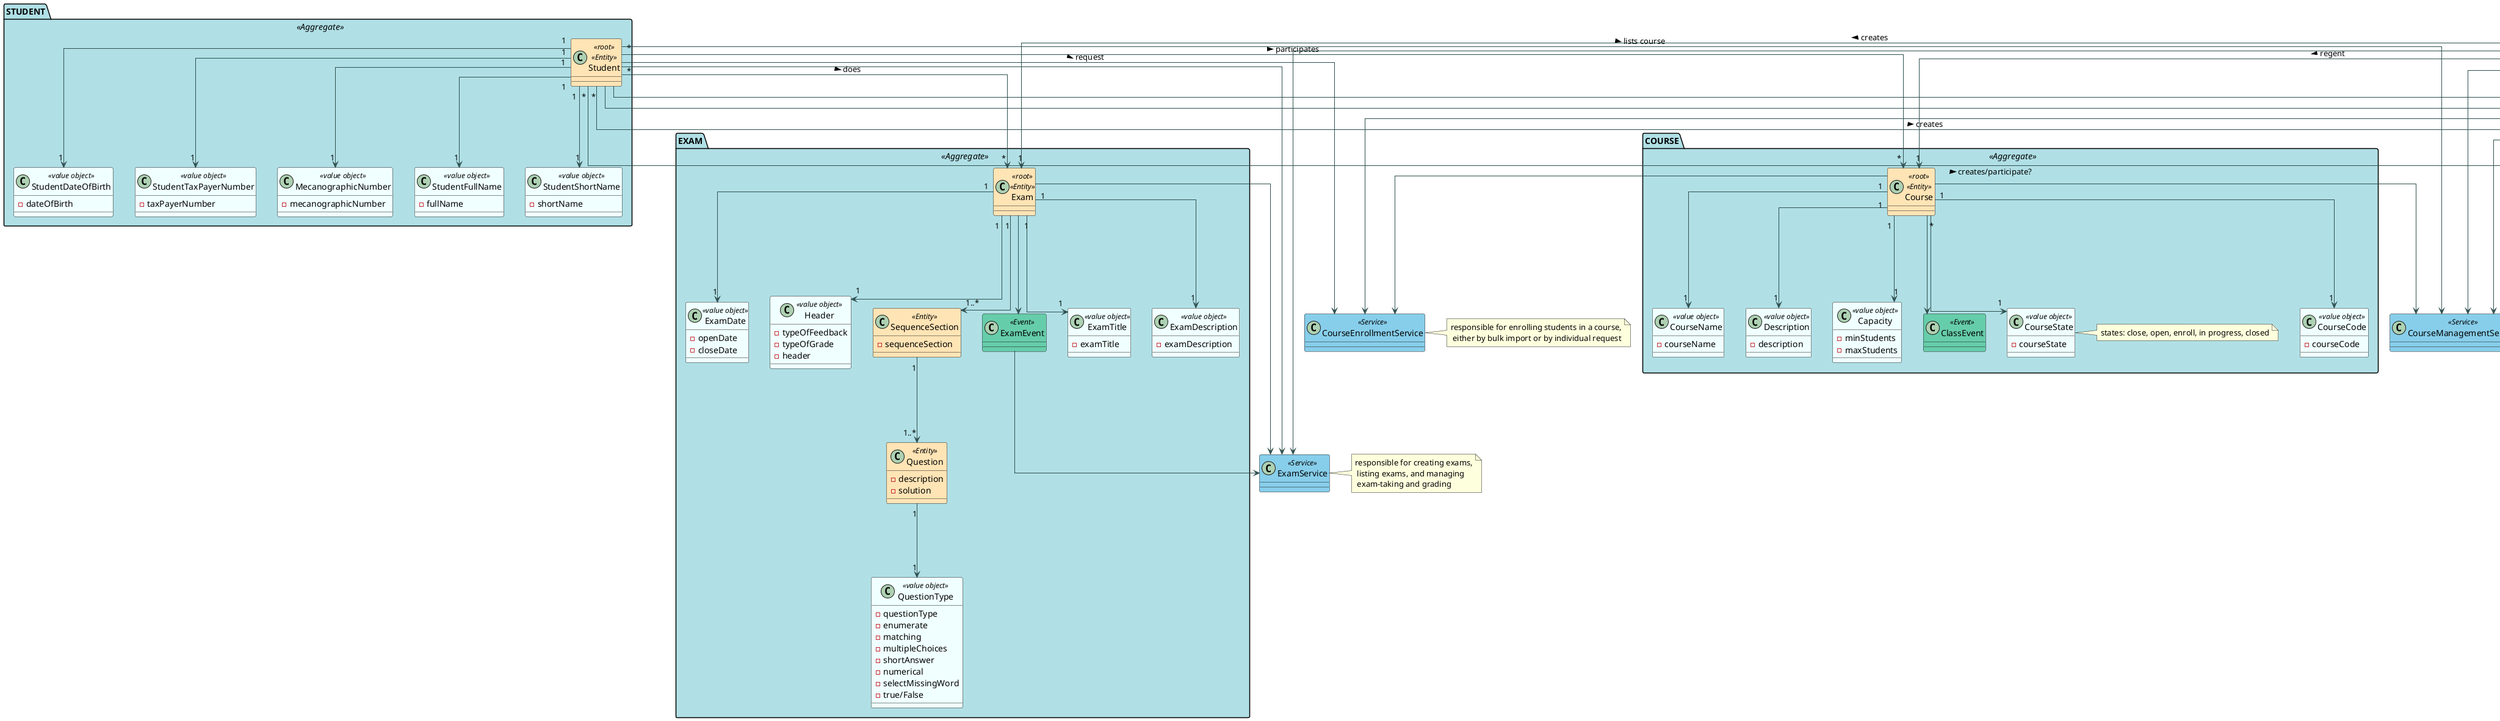 @startuml

skinparam linetype ortho
skinparam Shadowing False
'hide empty members
'left to right direction

skinparam class {
    BackgroundColor<<Entity>> Moccasin
    BackgroundColor<<value object>> Azure
    BackgroundColor<<Event>> MediumAquaMarine
    BackgroundColor<<Service>> SkyBlue
    ArrowColor DarkSlateGrey
}

skinparam package {
    BackgroundColor PowderBlue
}

'TALVEZ APAGAR O PACKAGE USER OU CORRIGIR PELO CODIGO
' ############## USERS ##############

/'class User{
    - email
    - fullName
    - shortName
    - pwd
    - name??
    - dateOfBirth
    - taxPayerNumber
}

class Student{ -mecanographicNumber}
class Teacher{ - acronimo}
class Manager{ - managerId?? }

'/
/'
package USER <<Aggregate>> {

    class User <<root>> <<Entity>>

    class Password <<value object>> {
            -password
        }

    class Role <<value object>> {
        -description
        -function
    }

    note right : A User can be a Student, Teacher, \nManager.
}

' ############## USERS ##############

User "1" ---down> "1" FullName
User "1" ---down> "1" ShortName
User "1" ---down> "1" DateOfBirth
User "1" ---down> "1" TaxPayerNumber
User "1" ---down> "1" Password
User "*" ---down> "*"Role

'/

' ############## COURSE ##############

/'
    class Course{
        - courseId @Id??
        - courseName
        - Collections<> Teacher:regent
        - description
        - minStudents
        - maxStudents
    }
'/

package COURSE <<Aggregate>> {

    /'FALTA VER COMO ADICIONAR ISTO

    - Collections<> Teacher:regent
    '/

    class Course <<root>> <<Entity>>

    class CourseCode <<value object>>{
        -courseCode
    }

    class CourseName <<value object>> {
        -courseName
    }

    class Description <<value object>> {
            -description
        }

    class CourseState <<value object>>{
        -courseState
    }

    note right: states: close, open, enroll, in progress, closed

    class Capacity <<value object>> {
            -minStudents
            -maxStudents
        }

    class ClassEvent <<Event>>

    }

' ############## COURSE ##############

Course "1" ---down> "1" CourseCode
Course "1" ---down> "1" CourseName
Course "*" ---down> "1" CourseState
Course "1" ---down> "1" Description
Course "1" ---down> "1" Capacity



' ############## EXAMS ##############

/'class Exam{
      - title
      - description


      - Course: course??
      - openDate
      - closeDate

      - header
      - sequenceSection
      - questionTypes
  }'/

/'class QuestionTypes{
      - enumerate
      - matching
      - multipleChoices
      - shortAnswer
      - numerical
      - selectMissingWord
      - true/False
  }'/


package EXAM <<Aggregate>> {

    /'FALTA VER COMO ADICIONAR ISTO
        -Course: course?? '/

    class Exam <<root>> <<Entity>>

    class ExamTitle <<value object>> {
        -examTitle
    }

    class ExamDescription <<value object>> {
            -examDescription
        }

    class ExamDate <<value object>> {
                -openDate
                -closeDate
            }

    class Header <<value object>> {
    'talvez criar uma entidade aqui com os types?
        -typeOfFeedback
        -typeOfGrade
        -header
    }

    class SequenceSection <<Entity>> {
            -sequenceSection

        }

    class Question <<Entity>> {
            -description
            -solution
    }

    class QuestionType <<value object>> {
            -questionType
            - enumerate
            - matching
            - multipleChoices
            - shortAnswer
            - numerical
            - selectMissingWord
            - true/False
        }

    class ExamEvent <<Event>>
}

' ############## EXAMS ##############

Exam "1" ---down> "1" ExamTitle
Exam "1" ---down> "1" ExamDescription
Exam "1" ---down> "1" ExamDate
Exam "1" ---down> "1" Header
Exam "1" ---down> "1..*" SequenceSection
SequenceSection "1" ---down> "1..*" Question
Question "1" ---down> "1" QuestionType



' ############## BOARD ##############

/'class Board{
    - Student:admin
    - Collection:usersInvited
    - historyUpdates
    - rows/columns property file
}

class PostIt{
    - postItId
    - text
}

'/

package BOARD <<Aggregate>> {

    class Board <<root>> <<Entity>>

    note right: colunas e linhas titulo?

    class BoardTitle <<value object>>{
        -boardTitle
    }

    class Cell <<value object>>{
    }



    class HistoryUpdate <<value object>> {
        -historyUpdate
    }

    class PostIt <<value object>> {
        - postItId
        - typeOfContent
    }

    note right: Image or text

}

' ############## BOARD ##############

Board "1" ---down> "*" HistoryUpdate
Board "1" ---down> "1" BoardTitle
Board "1" ---down> "1..*" Cell : contains >
Cell "1"  ---down> "0..1" PostIt : contains >


' ############## MEETING ##############

/'
class Meeting{
    -time
    -duration
    -User:admin
    -Collection:usersInvited
}'/

package MEETING <<Aggregate>> {

    /'FALTA VER COMO ADICIONAR ISTO
             -User:admin
             -Collection:usersInvited '/

    class Meeting <<root>> <<Entity>>

    class MeetingInfo <<Entity>>{
        -admin
        -Collection: usersInvited
    }

    class Time <<value object>> {
        -time
    }

    class Duration <<value object>> {
            -duration
        }

    class MeetingEvent <<Event>>
}

Meeting "1" ---down> "1" Time
Meeting "1" ---down> "1" Duration
Meeting "1" ---down> "1" MeetingInfo


' ############## STUDENT ##############

package STUDENT <<Aggregate>> {

    class Student <<root>> <<Entity>>

    class MecanographicNumber <<value object>> {
        -mecanographicNumber
    }

    class StudentFullName <<value object>> {
            -fullName
        }

        class StudentShortName <<value object>> {
           -shortName
        }

        class StudentDateOfBirth <<value object>> {
             -dateOfBirth
       }

       class StudentTaxPayerNumber <<value object>> {
             -taxPayerNumber
       }
}

Student "1" ---down> "1" MecanographicNumber
Student "1" ---down> "1" StudentFullName
Student "1" ---down> "1" StudentShortName
Student "1" ---down> "1" StudentDateOfBirth
Student "1" ---down> "1" StudentTaxPayerNumber


' ############## TEACHER ##############

package TEACHER <<Aggregate>> {

    class Teacher <<root>> <<Entity>>

    class Acrimony <<value object>> {
        -acrimony
    }

    class TeacherFullName <<value object>> {
        -fullName
    }

    class TeacherShortName <<value object>> {
       -shortName
    }

    class TeacherDateOfBirth <<value object>> {
         -dateOfBirth
   }

   class TeacherTaxPayerNumber <<value object>> {
         -taxPayerNumber
   }

}

Teacher "1" ---down> "1" Acrimony
Teacher "1" ---down> "1" TeacherFullName
Teacher "1" ---down> "1" TeacherShortName
Teacher "1" ---down> "1" TeacherDateOfBirth
Teacher "1" ---down> "1" TeacherTaxPayerNumber


' ############## MANAGER ##############
'NAO FAZ SENTIDO A CENA DE MANAGERID
package MANAGER <<Aggregate>> {

    class Manager <<root>> <<Entity>>

    class ManagerId <<value object>> {
        -managerId
    }

    class ManagerFullName <<value object>> {
        -fullName
    }

    class ManagerShortName <<value object>> {
         -shortName
    }

    class ManagerDateOfBirth <<value object>> {
         -dateOfBirth
    }

    class ManagerTaxPayerNumber <<value object>> {
         -taxPayerNumber
    }


}

Manager "1" ---down> "1" ManagerId
Manager "1" ---down> "1" ManagerFullName
Manager "1" ---down> "1" ManagerShortName
Manager "1" ---down> "1" ManagerDateOfBirth
Manager "1" ---down> "1" ManagerTaxPayerNumber


'########### CONNECTIONS BETWEEN AGGREGATES ###########

Student "*" ---down> "*" Course : participates >
Teacher "*" ---down> "1" Course : regent >

Student "*" ---down> "*" Exam : does >
Teacher "*" ---down> "1" Exam : creates >


Student "*" ---down> "*" Board : creates >
Teacher "*" ---down> "*" Board : creates >
Manager "*" ---down> "*" Board : creates >

Student "*" ---down> "*" MeetingInfo : creates/participate? >
Teacher "*" ---down> "*" MeetingInfo : creates/participate ? >
Manager "*" ---down> "*" MeetingInfo : creates/participate? >

'########### SERVICES ###########

class UserManagementService <<Service>>
Manager ---down> UserManagementService
note right: responsible for creating, disabling/enabling, \nand listing users in the system


class CourseManagementService <<Service>>
Course ---down> CourseManagementService
Manager ---down> CourseManagementService
Teacher ---down> CourseManagementService : lists course >
Student ---down> CourseManagementService : lists course >
note right: responsible for creating courses\n, opening/closing enrollments and courses, \nsetting course teachers, and listing courses


class CourseEnrollmentService <<Service>>
Course ---down> CourseEnrollmentService
Manager ---down> CourseEnrollmentService
Student ---down> CourseEnrollmentService : request >
note right: responsible for enrolling students in a course,\n either by bulk import or by individual request


class ExamService <<Service>>
Exam ---down> ExamService
Teacher ---down> ExamService
Student ---down> ExamService
note right: responsible for creating exams,\n listing exams, and managing\n exam-taking and grading


class SharedBoardService <<Service>>
Board ---down> SharedBoardService
Manager ---down> SharedBoardService
Teacher ---down> SharedBoardService
Student ---down> SharedBoardService
note right :responsible for creating,\n sharing, and managing\n shared boards and post-its

class MeetingService <<Service>>
Meeting ---down> MeetingService
Manager ---down> MeetingService
Teacher ---down> MeetingService
Student ---down> MeetingService
note right :responsible for scheduling,\n cancelling, and managing\n meetings between users


'########### EVENTS ###########

Course ---down> ClassEvent



Exam ---down> ExamEvent
ExamEvent ---> ExamService

Meeting ---down> MeetingEvent
MeetingEvent ---> MeetingService

}
/'
class Enrollment{
    -studentId
    -courseId
    -finalGrade
}

class Class{
    - Title @Id
    - date
    - duration
    
    - Course: course??
    - teacher??
}



class ExamResult{
    - Exam
    - Student
    - feedback
    - grade
}



''
User --> Teacher
User --> Student
User --> Manager

''Courses

Manager ---> Course : Manages >
Manager ---> Enrollment : Manages >

Teacher -left-> Class : Creates >

Enrollment "1" ---* "1" Student
Enrollment "1" ---* "1" Course

Course "1" ---* "*" Class



''Exams

' Student --> Exam
Student --> ExamResult

Teacher "1" -up-> "*" Exam
Course "1" *-- "*" Exam
Exam "1" *-- "*" ExamResult 

Exam "1" ---> "*" QuestionTypes


''Shared Boards

' User --> Admin : is the >
User "1" ----> "*" Board : manages >
Board "1" --* "*" User : contains >

Board "1" ---> "*" PostIt : contains >
User "*" ---> "*" PostIt : manages >




''Meeting
' User --> Admin : is the >
User "1" ---> "*" Meeting : managers >
Meeting "1" ---* "*" User : contains >'/






@enduml